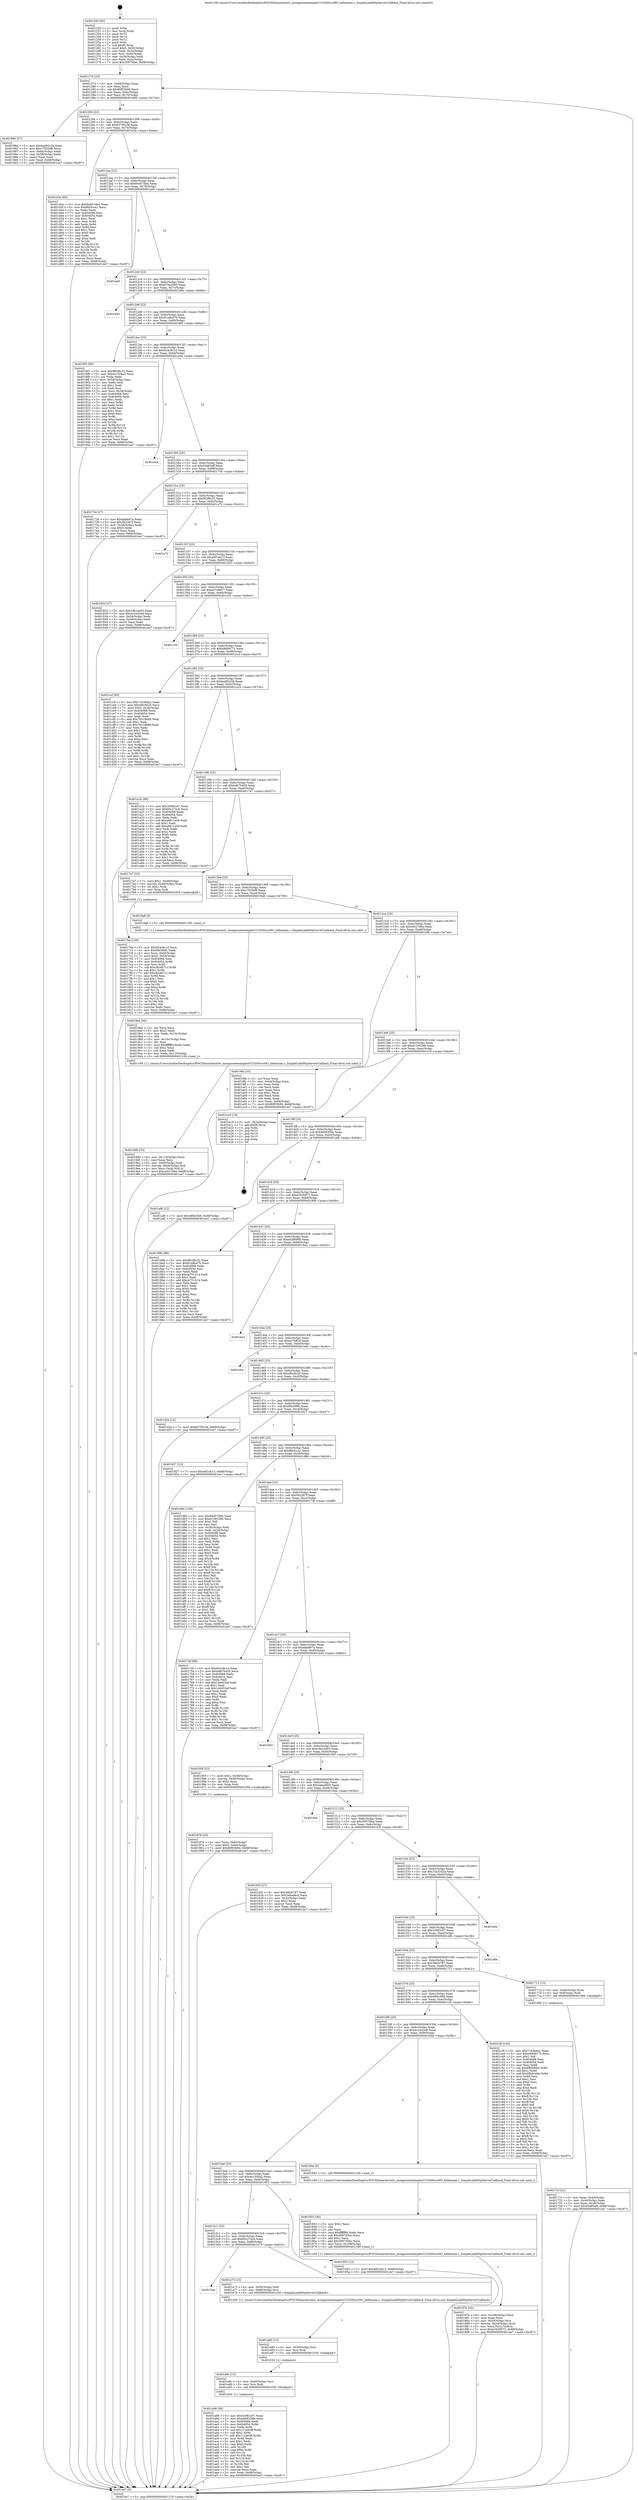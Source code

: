 digraph "0x401250" {
  label = "0x401250 (/mnt/c/Users/mathe/Desktop/tcc/POCII/binaries/extr_mongooseexamplesCC3200ccsMG_hellomain.c_SimpleLinkHttpServerCallback_Final-ollvm.out::main(0))"
  labelloc = "t"
  node[shape=record]

  Entry [label="",width=0.3,height=0.3,shape=circle,fillcolor=black,style=filled]
  "0x40127d" [label="{
     0x40127d [23]\l
     | [instrs]\l
     &nbsp;&nbsp;0x40127d \<+3\>: mov -0x68(%rbp),%eax\l
     &nbsp;&nbsp;0x401280 \<+2\>: mov %eax,%ecx\l
     &nbsp;&nbsp;0x401282 \<+6\>: sub $0x80f03b94,%ecx\l
     &nbsp;&nbsp;0x401288 \<+3\>: mov %eax,-0x6c(%rbp)\l
     &nbsp;&nbsp;0x40128b \<+3\>: mov %ecx,-0x70(%rbp)\l
     &nbsp;&nbsp;0x40128e \<+6\>: je 000000000040198d \<main+0x73d\>\l
  }"]
  "0x40198d" [label="{
     0x40198d [27]\l
     | [instrs]\l
     &nbsp;&nbsp;0x40198d \<+5\>: mov $0xbad92c2b,%eax\l
     &nbsp;&nbsp;0x401992 \<+5\>: mov $0xc7f25bf8,%ecx\l
     &nbsp;&nbsp;0x401997 \<+3\>: mov -0x64(%rbp),%edx\l
     &nbsp;&nbsp;0x40199a \<+3\>: cmp -0x58(%rbp),%edx\l
     &nbsp;&nbsp;0x40199d \<+3\>: cmovl %ecx,%eax\l
     &nbsp;&nbsp;0x4019a0 \<+3\>: mov %eax,-0x68(%rbp)\l
     &nbsp;&nbsp;0x4019a3 \<+5\>: jmp 0000000000401ee7 \<main+0xc97\>\l
  }"]
  "0x401294" [label="{
     0x401294 [22]\l
     | [instrs]\l
     &nbsp;&nbsp;0x401294 \<+5\>: jmp 0000000000401299 \<main+0x49\>\l
     &nbsp;&nbsp;0x401299 \<+3\>: mov -0x6c(%rbp),%eax\l
     &nbsp;&nbsp;0x40129c \<+5\>: sub $0x837951fd,%eax\l
     &nbsp;&nbsp;0x4012a1 \<+3\>: mov %eax,-0x74(%rbp)\l
     &nbsp;&nbsp;0x4012a4 \<+6\>: je 0000000000401d3a \<main+0xaea\>\l
  }"]
  Exit [label="",width=0.3,height=0.3,shape=circle,fillcolor=black,style=filled,peripheries=2]
  "0x401d3a" [label="{
     0x401d3a [83]\l
     | [instrs]\l
     &nbsp;&nbsp;0x401d3a \<+5\>: mov $0x84d57dbd,%eax\l
     &nbsp;&nbsp;0x401d3f \<+5\>: mov $0xf663cca1,%ecx\l
     &nbsp;&nbsp;0x401d44 \<+2\>: xor %edx,%edx\l
     &nbsp;&nbsp;0x401d46 \<+7\>: mov 0x404068,%esi\l
     &nbsp;&nbsp;0x401d4d \<+7\>: mov 0x404054,%edi\l
     &nbsp;&nbsp;0x401d54 \<+3\>: sub $0x1,%edx\l
     &nbsp;&nbsp;0x401d57 \<+3\>: mov %esi,%r8d\l
     &nbsp;&nbsp;0x401d5a \<+3\>: add %edx,%r8d\l
     &nbsp;&nbsp;0x401d5d \<+4\>: imul %r8d,%esi\l
     &nbsp;&nbsp;0x401d61 \<+3\>: and $0x1,%esi\l
     &nbsp;&nbsp;0x401d64 \<+3\>: cmp $0x0,%esi\l
     &nbsp;&nbsp;0x401d67 \<+4\>: sete %r9b\l
     &nbsp;&nbsp;0x401d6b \<+3\>: cmp $0xa,%edi\l
     &nbsp;&nbsp;0x401d6e \<+4\>: setl %r10b\l
     &nbsp;&nbsp;0x401d72 \<+3\>: mov %r9b,%r11b\l
     &nbsp;&nbsp;0x401d75 \<+3\>: and %r10b,%r11b\l
     &nbsp;&nbsp;0x401d78 \<+3\>: xor %r10b,%r9b\l
     &nbsp;&nbsp;0x401d7b \<+3\>: or %r9b,%r11b\l
     &nbsp;&nbsp;0x401d7e \<+4\>: test $0x1,%r11b\l
     &nbsp;&nbsp;0x401d82 \<+3\>: cmovne %ecx,%eax\l
     &nbsp;&nbsp;0x401d85 \<+3\>: mov %eax,-0x68(%rbp)\l
     &nbsp;&nbsp;0x401d88 \<+5\>: jmp 0000000000401ee7 \<main+0xc97\>\l
  }"]
  "0x4012aa" [label="{
     0x4012aa [22]\l
     | [instrs]\l
     &nbsp;&nbsp;0x4012aa \<+5\>: jmp 00000000004012af \<main+0x5f\>\l
     &nbsp;&nbsp;0x4012af \<+3\>: mov -0x6c(%rbp),%eax\l
     &nbsp;&nbsp;0x4012b2 \<+5\>: sub $0x84d57dbd,%eax\l
     &nbsp;&nbsp;0x4012b7 \<+3\>: mov %eax,-0x78(%rbp)\l
     &nbsp;&nbsp;0x4012ba \<+6\>: je 0000000000401ee0 \<main+0xc90\>\l
  }"]
  "0x401a98" [label="{
     0x401a98 [94]\l
     | [instrs]\l
     &nbsp;&nbsp;0x401a98 \<+5\>: mov $0x3c082c07,%eax\l
     &nbsp;&nbsp;0x401a9d \<+5\>: mov $0xdd06358e,%ecx\l
     &nbsp;&nbsp;0x401aa2 \<+7\>: mov 0x404068,%edx\l
     &nbsp;&nbsp;0x401aa9 \<+8\>: mov 0x404054,%r8d\l
     &nbsp;&nbsp;0x401ab1 \<+3\>: mov %edx,%r9d\l
     &nbsp;&nbsp;0x401ab4 \<+7\>: sub $0x112a63ff,%r9d\l
     &nbsp;&nbsp;0x401abb \<+4\>: sub $0x1,%r9d\l
     &nbsp;&nbsp;0x401abf \<+7\>: add $0x112a63ff,%r9d\l
     &nbsp;&nbsp;0x401ac6 \<+4\>: imul %r9d,%edx\l
     &nbsp;&nbsp;0x401aca \<+3\>: and $0x1,%edx\l
     &nbsp;&nbsp;0x401acd \<+3\>: cmp $0x0,%edx\l
     &nbsp;&nbsp;0x401ad0 \<+4\>: sete %r10b\l
     &nbsp;&nbsp;0x401ad4 \<+4\>: cmp $0xa,%r8d\l
     &nbsp;&nbsp;0x401ad8 \<+4\>: setl %r11b\l
     &nbsp;&nbsp;0x401adc \<+3\>: mov %r10b,%bl\l
     &nbsp;&nbsp;0x401adf \<+3\>: and %r11b,%bl\l
     &nbsp;&nbsp;0x401ae2 \<+3\>: xor %r11b,%r10b\l
     &nbsp;&nbsp;0x401ae5 \<+3\>: or %r10b,%bl\l
     &nbsp;&nbsp;0x401ae8 \<+3\>: test $0x1,%bl\l
     &nbsp;&nbsp;0x401aeb \<+3\>: cmovne %ecx,%eax\l
     &nbsp;&nbsp;0x401aee \<+3\>: mov %eax,-0x68(%rbp)\l
     &nbsp;&nbsp;0x401af1 \<+5\>: jmp 0000000000401ee7 \<main+0xc97\>\l
  }"]
  "0x401ee0" [label="{
     0x401ee0\l
  }", style=dashed]
  "0x4012c0" [label="{
     0x4012c0 [22]\l
     | [instrs]\l
     &nbsp;&nbsp;0x4012c0 \<+5\>: jmp 00000000004012c5 \<main+0x75\>\l
     &nbsp;&nbsp;0x4012c5 \<+3\>: mov -0x6c(%rbp),%eax\l
     &nbsp;&nbsp;0x4012c8 \<+5\>: sub $0x870e2583,%eax\l
     &nbsp;&nbsp;0x4012cd \<+3\>: mov %eax,-0x7c(%rbp)\l
     &nbsp;&nbsp;0x4012d0 \<+6\>: je 0000000000401b9e \<main+0x94e\>\l
  }"]
  "0x401a8c" [label="{
     0x401a8c [12]\l
     | [instrs]\l
     &nbsp;&nbsp;0x401a8c \<+4\>: mov -0x60(%rbp),%rsi\l
     &nbsp;&nbsp;0x401a90 \<+3\>: mov %rsi,%rdi\l
     &nbsp;&nbsp;0x401a93 \<+5\>: call 0000000000401030 \<free@plt\>\l
     | [calls]\l
     &nbsp;&nbsp;0x401030 \{1\} (unknown)\l
  }"]
  "0x401b9e" [label="{
     0x401b9e\l
  }", style=dashed]
  "0x4012d6" [label="{
     0x4012d6 [22]\l
     | [instrs]\l
     &nbsp;&nbsp;0x4012d6 \<+5\>: jmp 00000000004012db \<main+0x8b\>\l
     &nbsp;&nbsp;0x4012db \<+3\>: mov -0x6c(%rbp),%eax\l
     &nbsp;&nbsp;0x4012de \<+5\>: sub $0x91a9b47b,%eax\l
     &nbsp;&nbsp;0x4012e3 \<+3\>: mov %eax,-0x80(%rbp)\l
     &nbsp;&nbsp;0x4012e6 \<+6\>: je 00000000004018f3 \<main+0x6a3\>\l
  }"]
  "0x401a80" [label="{
     0x401a80 [12]\l
     | [instrs]\l
     &nbsp;&nbsp;0x401a80 \<+4\>: mov -0x50(%rbp),%rsi\l
     &nbsp;&nbsp;0x401a84 \<+3\>: mov %rsi,%rdi\l
     &nbsp;&nbsp;0x401a87 \<+5\>: call 0000000000401030 \<free@plt\>\l
     | [calls]\l
     &nbsp;&nbsp;0x401030 \{1\} (unknown)\l
  }"]
  "0x4018f3" [label="{
     0x4018f3 [96]\l
     | [instrs]\l
     &nbsp;&nbsp;0x4018f3 \<+5\>: mov $0x962f8c32,%eax\l
     &nbsp;&nbsp;0x4018f8 \<+5\>: mov $0x4e150ba2,%ecx\l
     &nbsp;&nbsp;0x4018fd \<+2\>: xor %edx,%edx\l
     &nbsp;&nbsp;0x4018ff \<+3\>: mov -0x54(%rbp),%esi\l
     &nbsp;&nbsp;0x401902 \<+2\>: mov %edx,%edi\l
     &nbsp;&nbsp;0x401904 \<+3\>: sub $0x1,%edi\l
     &nbsp;&nbsp;0x401907 \<+2\>: sub %edi,%esi\l
     &nbsp;&nbsp;0x401909 \<+3\>: mov %esi,-0x54(%rbp)\l
     &nbsp;&nbsp;0x40190c \<+7\>: mov 0x404068,%esi\l
     &nbsp;&nbsp;0x401913 \<+7\>: mov 0x404054,%edi\l
     &nbsp;&nbsp;0x40191a \<+3\>: sub $0x1,%edx\l
     &nbsp;&nbsp;0x40191d \<+3\>: mov %esi,%r8d\l
     &nbsp;&nbsp;0x401920 \<+3\>: add %edx,%r8d\l
     &nbsp;&nbsp;0x401923 \<+4\>: imul %r8d,%esi\l
     &nbsp;&nbsp;0x401927 \<+3\>: and $0x1,%esi\l
     &nbsp;&nbsp;0x40192a \<+3\>: cmp $0x0,%esi\l
     &nbsp;&nbsp;0x40192d \<+4\>: sete %r9b\l
     &nbsp;&nbsp;0x401931 \<+3\>: cmp $0xa,%edi\l
     &nbsp;&nbsp;0x401934 \<+4\>: setl %r10b\l
     &nbsp;&nbsp;0x401938 \<+3\>: mov %r9b,%r11b\l
     &nbsp;&nbsp;0x40193b \<+3\>: and %r10b,%r11b\l
     &nbsp;&nbsp;0x40193e \<+3\>: xor %r10b,%r9b\l
     &nbsp;&nbsp;0x401941 \<+3\>: or %r9b,%r11b\l
     &nbsp;&nbsp;0x401944 \<+4\>: test $0x1,%r11b\l
     &nbsp;&nbsp;0x401948 \<+3\>: cmovne %ecx,%eax\l
     &nbsp;&nbsp;0x40194b \<+3\>: mov %eax,-0x68(%rbp)\l
     &nbsp;&nbsp;0x40194e \<+5\>: jmp 0000000000401ee7 \<main+0xc97\>\l
  }"]
  "0x4012ec" [label="{
     0x4012ec [25]\l
     | [instrs]\l
     &nbsp;&nbsp;0x4012ec \<+5\>: jmp 00000000004012f1 \<main+0xa1\>\l
     &nbsp;&nbsp;0x4012f1 \<+3\>: mov -0x6c(%rbp),%eax\l
     &nbsp;&nbsp;0x4012f4 \<+5\>: sub $0x924c8c1d,%eax\l
     &nbsp;&nbsp;0x4012f9 \<+6\>: mov %eax,-0x84(%rbp)\l
     &nbsp;&nbsp;0x4012ff \<+6\>: je 0000000000401e44 \<main+0xbf4\>\l
  }"]
  "0x4015da" [label="{
     0x4015da\l
  }", style=dashed]
  "0x401e44" [label="{
     0x401e44\l
  }", style=dashed]
  "0x401305" [label="{
     0x401305 [25]\l
     | [instrs]\l
     &nbsp;&nbsp;0x401305 \<+5\>: jmp 000000000040130a \<main+0xba\>\l
     &nbsp;&nbsp;0x40130a \<+3\>: mov -0x6c(%rbp),%eax\l
     &nbsp;&nbsp;0x40130d \<+5\>: sub $0x93d83aff,%eax\l
     &nbsp;&nbsp;0x401312 \<+6\>: mov %eax,-0x88(%rbp)\l
     &nbsp;&nbsp;0x401318 \<+6\>: je 0000000000401734 \<main+0x4e4\>\l
  }"]
  "0x401a73" [label="{
     0x401a73 [13]\l
     | [instrs]\l
     &nbsp;&nbsp;0x401a73 \<+4\>: mov -0x50(%rbp),%rdi\l
     &nbsp;&nbsp;0x401a77 \<+4\>: mov -0x60(%rbp),%rsi\l
     &nbsp;&nbsp;0x401a7b \<+5\>: call 0000000000401240 \<SimpleLinkHttpServerCallback\>\l
     | [calls]\l
     &nbsp;&nbsp;0x401240 \{1\} (/mnt/c/Users/mathe/Desktop/tcc/POCII/binaries/extr_mongooseexamplesCC3200ccsMG_hellomain.c_SimpleLinkHttpServerCallback_Final-ollvm.out::SimpleLinkHttpServerCallback)\l
  }"]
  "0x401734" [label="{
     0x401734 [27]\l
     | [instrs]\l
     &nbsp;&nbsp;0x401734 \<+5\>: mov $0xdab687a,%eax\l
     &nbsp;&nbsp;0x401739 \<+5\>: mov $0x5b2267f,%ecx\l
     &nbsp;&nbsp;0x40173e \<+3\>: mov -0x28(%rbp),%edx\l
     &nbsp;&nbsp;0x401741 \<+3\>: cmp $0x0,%edx\l
     &nbsp;&nbsp;0x401744 \<+3\>: cmove %ecx,%eax\l
     &nbsp;&nbsp;0x401747 \<+3\>: mov %eax,-0x68(%rbp)\l
     &nbsp;&nbsp;0x40174a \<+5\>: jmp 0000000000401ee7 \<main+0xc97\>\l
  }"]
  "0x40131e" [label="{
     0x40131e [25]\l
     | [instrs]\l
     &nbsp;&nbsp;0x40131e \<+5\>: jmp 0000000000401323 \<main+0xd3\>\l
     &nbsp;&nbsp;0x401323 \<+3\>: mov -0x6c(%rbp),%eax\l
     &nbsp;&nbsp;0x401326 \<+5\>: sub $0x962f8c32,%eax\l
     &nbsp;&nbsp;0x40132b \<+6\>: mov %eax,-0x8c(%rbp)\l
     &nbsp;&nbsp;0x401331 \<+6\>: je 0000000000401e72 \<main+0xc22\>\l
  }"]
  "0x4019d9" [label="{
     0x4019d9 [33]\l
     | [instrs]\l
     &nbsp;&nbsp;0x4019d9 \<+6\>: mov -0x110(%rbp),%ecx\l
     &nbsp;&nbsp;0x4019df \<+3\>: imul %eax,%ecx\l
     &nbsp;&nbsp;0x4019e2 \<+4\>: mov -0x60(%rbp),%rdi\l
     &nbsp;&nbsp;0x4019e6 \<+4\>: movslq -0x64(%rbp),%r8\l
     &nbsp;&nbsp;0x4019ea \<+4\>: mov %ecx,(%rdi,%r8,4)\l
     &nbsp;&nbsp;0x4019ee \<+7\>: movl $0xce027b8a,-0x68(%rbp)\l
     &nbsp;&nbsp;0x4019f5 \<+5\>: jmp 0000000000401ee7 \<main+0xc97\>\l
  }"]
  "0x401e72" [label="{
     0x401e72\l
  }", style=dashed]
  "0x401337" [label="{
     0x401337 [25]\l
     | [instrs]\l
     &nbsp;&nbsp;0x401337 \<+5\>: jmp 000000000040133c \<main+0xec\>\l
     &nbsp;&nbsp;0x40133c \<+3\>: mov -0x6c(%rbp),%eax\l
     &nbsp;&nbsp;0x40133f \<+5\>: sub $0xa6f1eb13,%eax\l
     &nbsp;&nbsp;0x401344 \<+6\>: mov %eax,-0x90(%rbp)\l
     &nbsp;&nbsp;0x40134a \<+6\>: je 0000000000401833 \<main+0x5e3\>\l
  }"]
  "0x4019ad" [label="{
     0x4019ad [44]\l
     | [instrs]\l
     &nbsp;&nbsp;0x4019ad \<+2\>: xor %ecx,%ecx\l
     &nbsp;&nbsp;0x4019af \<+5\>: mov $0x2,%edx\l
     &nbsp;&nbsp;0x4019b4 \<+6\>: mov %edx,-0x10c(%rbp)\l
     &nbsp;&nbsp;0x4019ba \<+1\>: cltd\l
     &nbsp;&nbsp;0x4019bb \<+6\>: mov -0x10c(%rbp),%esi\l
     &nbsp;&nbsp;0x4019c1 \<+2\>: idiv %esi\l
     &nbsp;&nbsp;0x4019c3 \<+6\>: imul $0xfffffffe,%edx,%edx\l
     &nbsp;&nbsp;0x4019c9 \<+3\>: sub $0x1,%ecx\l
     &nbsp;&nbsp;0x4019cc \<+2\>: sub %ecx,%edx\l
     &nbsp;&nbsp;0x4019ce \<+6\>: mov %edx,-0x110(%rbp)\l
     &nbsp;&nbsp;0x4019d4 \<+5\>: call 0000000000401160 \<next_i\>\l
     | [calls]\l
     &nbsp;&nbsp;0x401160 \{1\} (/mnt/c/Users/mathe/Desktop/tcc/POCII/binaries/extr_mongooseexamplesCC3200ccsMG_hellomain.c_SimpleLinkHttpServerCallback_Final-ollvm.out::next_i)\l
  }"]
  "0x401833" [label="{
     0x401833 [27]\l
     | [instrs]\l
     &nbsp;&nbsp;0x401833 \<+5\>: mov $0x18e1a403,%eax\l
     &nbsp;&nbsp;0x401838 \<+5\>: mov $0x4c2432e8,%ecx\l
     &nbsp;&nbsp;0x40183d \<+3\>: mov -0x54(%rbp),%edx\l
     &nbsp;&nbsp;0x401840 \<+3\>: cmp -0x48(%rbp),%edx\l
     &nbsp;&nbsp;0x401843 \<+3\>: cmovl %ecx,%eax\l
     &nbsp;&nbsp;0x401846 \<+3\>: mov %eax,-0x68(%rbp)\l
     &nbsp;&nbsp;0x401849 \<+5\>: jmp 0000000000401ee7 \<main+0xc97\>\l
  }"]
  "0x401350" [label="{
     0x401350 [25]\l
     | [instrs]\l
     &nbsp;&nbsp;0x401350 \<+5\>: jmp 0000000000401355 \<main+0x105\>\l
     &nbsp;&nbsp;0x401355 \<+3\>: mov -0x6c(%rbp),%eax\l
     &nbsp;&nbsp;0x401358 \<+5\>: sub $0xab7e8e27,%eax\l
     &nbsp;&nbsp;0x40135d \<+6\>: mov %eax,-0x94(%rbp)\l
     &nbsp;&nbsp;0x401363 \<+6\>: je 0000000000401c33 \<main+0x9e3\>\l
  }"]
  "0x401976" [label="{
     0x401976 [23]\l
     | [instrs]\l
     &nbsp;&nbsp;0x401976 \<+4\>: mov %rax,-0x60(%rbp)\l
     &nbsp;&nbsp;0x40197a \<+7\>: movl $0x0,-0x64(%rbp)\l
     &nbsp;&nbsp;0x401981 \<+7\>: movl $0x80f03b94,-0x68(%rbp)\l
     &nbsp;&nbsp;0x401988 \<+5\>: jmp 0000000000401ee7 \<main+0xc97\>\l
  }"]
  "0x401c33" [label="{
     0x401c33\l
  }", style=dashed]
  "0x401369" [label="{
     0x401369 [25]\l
     | [instrs]\l
     &nbsp;&nbsp;0x401369 \<+5\>: jmp 000000000040136e \<main+0x11e\>\l
     &nbsp;&nbsp;0x40136e \<+3\>: mov -0x6c(%rbp),%eax\l
     &nbsp;&nbsp;0x401371 \<+5\>: sub $0xb9d09173,%eax\l
     &nbsp;&nbsp;0x401376 \<+6\>: mov %eax,-0x98(%rbp)\l
     &nbsp;&nbsp;0x40137c \<+6\>: je 0000000000401ccf \<main+0xa7f\>\l
  }"]
  "0x4015c1" [label="{
     0x4015c1 [25]\l
     | [instrs]\l
     &nbsp;&nbsp;0x4015c1 \<+5\>: jmp 00000000004015c6 \<main+0x376\>\l
     &nbsp;&nbsp;0x4015c6 \<+3\>: mov -0x6c(%rbp),%eax\l
     &nbsp;&nbsp;0x4015c9 \<+5\>: sub $0x65c27ecb,%eax\l
     &nbsp;&nbsp;0x4015ce \<+6\>: mov %eax,-0xf8(%rbp)\l
     &nbsp;&nbsp;0x4015d4 \<+6\>: je 0000000000401a73 \<main+0x823\>\l
  }"]
  "0x401ccf" [label="{
     0x401ccf [95]\l
     | [instrs]\l
     &nbsp;&nbsp;0x401ccf \<+5\>: mov $0x7163bda2,%eax\l
     &nbsp;&nbsp;0x401cd4 \<+5\>: mov $0xef0c6b20,%ecx\l
     &nbsp;&nbsp;0x401cd9 \<+7\>: movl $0x0,-0x30(%rbp)\l
     &nbsp;&nbsp;0x401ce0 \<+7\>: mov 0x404068,%edx\l
     &nbsp;&nbsp;0x401ce7 \<+7\>: mov 0x404054,%esi\l
     &nbsp;&nbsp;0x401cee \<+2\>: mov %edx,%edi\l
     &nbsp;&nbsp;0x401cf0 \<+6\>: add $0x76319b88,%edi\l
     &nbsp;&nbsp;0x401cf6 \<+3\>: sub $0x1,%edi\l
     &nbsp;&nbsp;0x401cf9 \<+6\>: sub $0x76319b88,%edi\l
     &nbsp;&nbsp;0x401cff \<+3\>: imul %edi,%edx\l
     &nbsp;&nbsp;0x401d02 \<+3\>: and $0x1,%edx\l
     &nbsp;&nbsp;0x401d05 \<+3\>: cmp $0x0,%edx\l
     &nbsp;&nbsp;0x401d08 \<+4\>: sete %r8b\l
     &nbsp;&nbsp;0x401d0c \<+3\>: cmp $0xa,%esi\l
     &nbsp;&nbsp;0x401d0f \<+4\>: setl %r9b\l
     &nbsp;&nbsp;0x401d13 \<+3\>: mov %r8b,%r10b\l
     &nbsp;&nbsp;0x401d16 \<+3\>: and %r9b,%r10b\l
     &nbsp;&nbsp;0x401d19 \<+3\>: xor %r9b,%r8b\l
     &nbsp;&nbsp;0x401d1c \<+3\>: or %r8b,%r10b\l
     &nbsp;&nbsp;0x401d1f \<+4\>: test $0x1,%r10b\l
     &nbsp;&nbsp;0x401d23 \<+3\>: cmovne %ecx,%eax\l
     &nbsp;&nbsp;0x401d26 \<+3\>: mov %eax,-0x68(%rbp)\l
     &nbsp;&nbsp;0x401d29 \<+5\>: jmp 0000000000401ee7 \<main+0xc97\>\l
  }"]
  "0x401382" [label="{
     0x401382 [25]\l
     | [instrs]\l
     &nbsp;&nbsp;0x401382 \<+5\>: jmp 0000000000401387 \<main+0x137\>\l
     &nbsp;&nbsp;0x401387 \<+3\>: mov -0x6c(%rbp),%eax\l
     &nbsp;&nbsp;0x40138a \<+5\>: sub $0xbad92c2b,%eax\l
     &nbsp;&nbsp;0x40138f \<+6\>: mov %eax,-0x9c(%rbp)\l
     &nbsp;&nbsp;0x401395 \<+6\>: je 0000000000401a1b \<main+0x7cb\>\l
  }"]
  "0x401953" [label="{
     0x401953 [12]\l
     | [instrs]\l
     &nbsp;&nbsp;0x401953 \<+7\>: movl $0xa6f1eb13,-0x68(%rbp)\l
     &nbsp;&nbsp;0x40195a \<+5\>: jmp 0000000000401ee7 \<main+0xc97\>\l
  }"]
  "0x401a1b" [label="{
     0x401a1b [88]\l
     | [instrs]\l
     &nbsp;&nbsp;0x401a1b \<+5\>: mov $0x3c082c07,%eax\l
     &nbsp;&nbsp;0x401a20 \<+5\>: mov $0x65c27ecb,%ecx\l
     &nbsp;&nbsp;0x401a25 \<+7\>: mov 0x404068,%edx\l
     &nbsp;&nbsp;0x401a2c \<+7\>: mov 0x404054,%esi\l
     &nbsp;&nbsp;0x401a33 \<+2\>: mov %edx,%edi\l
     &nbsp;&nbsp;0x401a35 \<+6\>: sub $0xa8811e59,%edi\l
     &nbsp;&nbsp;0x401a3b \<+3\>: sub $0x1,%edi\l
     &nbsp;&nbsp;0x401a3e \<+6\>: add $0xa8811e59,%edi\l
     &nbsp;&nbsp;0x401a44 \<+3\>: imul %edi,%edx\l
     &nbsp;&nbsp;0x401a47 \<+3\>: and $0x1,%edx\l
     &nbsp;&nbsp;0x401a4a \<+3\>: cmp $0x0,%edx\l
     &nbsp;&nbsp;0x401a4d \<+4\>: sete %r8b\l
     &nbsp;&nbsp;0x401a51 \<+3\>: cmp $0xa,%esi\l
     &nbsp;&nbsp;0x401a54 \<+4\>: setl %r9b\l
     &nbsp;&nbsp;0x401a58 \<+3\>: mov %r8b,%r10b\l
     &nbsp;&nbsp;0x401a5b \<+3\>: and %r9b,%r10b\l
     &nbsp;&nbsp;0x401a5e \<+3\>: xor %r9b,%r8b\l
     &nbsp;&nbsp;0x401a61 \<+3\>: or %r8b,%r10b\l
     &nbsp;&nbsp;0x401a64 \<+4\>: test $0x1,%r10b\l
     &nbsp;&nbsp;0x401a68 \<+3\>: cmovne %ecx,%eax\l
     &nbsp;&nbsp;0x401a6b \<+3\>: mov %eax,-0x68(%rbp)\l
     &nbsp;&nbsp;0x401a6e \<+5\>: jmp 0000000000401ee7 \<main+0xc97\>\l
  }"]
  "0x40139b" [label="{
     0x40139b [25]\l
     | [instrs]\l
     &nbsp;&nbsp;0x40139b \<+5\>: jmp 00000000004013a0 \<main+0x150\>\l
     &nbsp;&nbsp;0x4013a0 \<+3\>: mov -0x6c(%rbp),%eax\l
     &nbsp;&nbsp;0x4013a3 \<+5\>: sub $0xbdb7b420,%eax\l
     &nbsp;&nbsp;0x4013a8 \<+6\>: mov %eax,-0xa0(%rbp)\l
     &nbsp;&nbsp;0x4013ae \<+6\>: je 00000000004017a7 \<main+0x557\>\l
  }"]
  "0x40187b" [label="{
     0x40187b [32]\l
     | [instrs]\l
     &nbsp;&nbsp;0x40187b \<+6\>: mov -0x108(%rbp),%ecx\l
     &nbsp;&nbsp;0x401881 \<+3\>: imul %eax,%ecx\l
     &nbsp;&nbsp;0x401884 \<+4\>: mov -0x50(%rbp),%rsi\l
     &nbsp;&nbsp;0x401888 \<+4\>: movslq -0x54(%rbp),%rdi\l
     &nbsp;&nbsp;0x40188c \<+3\>: mov %ecx,(%rsi,%rdi,4)\l
     &nbsp;&nbsp;0x40188f \<+7\>: movl $0xe3430073,-0x68(%rbp)\l
     &nbsp;&nbsp;0x401896 \<+5\>: jmp 0000000000401ee7 \<main+0xc97\>\l
  }"]
  "0x4017a7" [label="{
     0x4017a7 [23]\l
     | [instrs]\l
     &nbsp;&nbsp;0x4017a7 \<+7\>: movl $0x1,-0x48(%rbp)\l
     &nbsp;&nbsp;0x4017ae \<+4\>: movslq -0x48(%rbp),%rax\l
     &nbsp;&nbsp;0x4017b2 \<+4\>: shl $0x2,%rax\l
     &nbsp;&nbsp;0x4017b6 \<+3\>: mov %rax,%rdi\l
     &nbsp;&nbsp;0x4017b9 \<+5\>: call 0000000000401050 \<malloc@plt\>\l
     | [calls]\l
     &nbsp;&nbsp;0x401050 \{1\} (unknown)\l
  }"]
  "0x4013b4" [label="{
     0x4013b4 [25]\l
     | [instrs]\l
     &nbsp;&nbsp;0x4013b4 \<+5\>: jmp 00000000004013b9 \<main+0x169\>\l
     &nbsp;&nbsp;0x4013b9 \<+3\>: mov -0x6c(%rbp),%eax\l
     &nbsp;&nbsp;0x4013bc \<+5\>: sub $0xc7f25bf8,%eax\l
     &nbsp;&nbsp;0x4013c1 \<+6\>: mov %eax,-0xa4(%rbp)\l
     &nbsp;&nbsp;0x4013c7 \<+6\>: je 00000000004019a8 \<main+0x758\>\l
  }"]
  "0x401853" [label="{
     0x401853 [40]\l
     | [instrs]\l
     &nbsp;&nbsp;0x401853 \<+5\>: mov $0x2,%ecx\l
     &nbsp;&nbsp;0x401858 \<+1\>: cltd\l
     &nbsp;&nbsp;0x401859 \<+2\>: idiv %ecx\l
     &nbsp;&nbsp;0x40185b \<+6\>: imul $0xfffffffe,%edx,%ecx\l
     &nbsp;&nbsp;0x401861 \<+6\>: sub $0x3697d5bc,%ecx\l
     &nbsp;&nbsp;0x401867 \<+3\>: add $0x1,%ecx\l
     &nbsp;&nbsp;0x40186a \<+6\>: add $0x3697d5bc,%ecx\l
     &nbsp;&nbsp;0x401870 \<+6\>: mov %ecx,-0x108(%rbp)\l
     &nbsp;&nbsp;0x401876 \<+5\>: call 0000000000401160 \<next_i\>\l
     | [calls]\l
     &nbsp;&nbsp;0x401160 \{1\} (/mnt/c/Users/mathe/Desktop/tcc/POCII/binaries/extr_mongooseexamplesCC3200ccsMG_hellomain.c_SimpleLinkHttpServerCallback_Final-ollvm.out::next_i)\l
  }"]
  "0x4019a8" [label="{
     0x4019a8 [5]\l
     | [instrs]\l
     &nbsp;&nbsp;0x4019a8 \<+5\>: call 0000000000401160 \<next_i\>\l
     | [calls]\l
     &nbsp;&nbsp;0x401160 \{1\} (/mnt/c/Users/mathe/Desktop/tcc/POCII/binaries/extr_mongooseexamplesCC3200ccsMG_hellomain.c_SimpleLinkHttpServerCallback_Final-ollvm.out::next_i)\l
  }"]
  "0x4013cd" [label="{
     0x4013cd [25]\l
     | [instrs]\l
     &nbsp;&nbsp;0x4013cd \<+5\>: jmp 00000000004013d2 \<main+0x182\>\l
     &nbsp;&nbsp;0x4013d2 \<+3\>: mov -0x6c(%rbp),%eax\l
     &nbsp;&nbsp;0x4013d5 \<+5\>: sub $0xce027b8a,%eax\l
     &nbsp;&nbsp;0x4013da \<+6\>: mov %eax,-0xa8(%rbp)\l
     &nbsp;&nbsp;0x4013e0 \<+6\>: je 00000000004019fa \<main+0x7aa\>\l
  }"]
  "0x4015a8" [label="{
     0x4015a8 [25]\l
     | [instrs]\l
     &nbsp;&nbsp;0x4015a8 \<+5\>: jmp 00000000004015ad \<main+0x35d\>\l
     &nbsp;&nbsp;0x4015ad \<+3\>: mov -0x6c(%rbp),%eax\l
     &nbsp;&nbsp;0x4015b0 \<+5\>: sub $0x4e150ba2,%eax\l
     &nbsp;&nbsp;0x4015b5 \<+6\>: mov %eax,-0xf4(%rbp)\l
     &nbsp;&nbsp;0x4015bb \<+6\>: je 0000000000401953 \<main+0x703\>\l
  }"]
  "0x4019fa" [label="{
     0x4019fa [33]\l
     | [instrs]\l
     &nbsp;&nbsp;0x4019fa \<+2\>: xor %eax,%eax\l
     &nbsp;&nbsp;0x4019fc \<+3\>: mov -0x64(%rbp),%ecx\l
     &nbsp;&nbsp;0x4019ff \<+2\>: mov %eax,%edx\l
     &nbsp;&nbsp;0x401a01 \<+2\>: sub %ecx,%edx\l
     &nbsp;&nbsp;0x401a03 \<+2\>: mov %eax,%ecx\l
     &nbsp;&nbsp;0x401a05 \<+3\>: sub $0x1,%ecx\l
     &nbsp;&nbsp;0x401a08 \<+2\>: add %ecx,%edx\l
     &nbsp;&nbsp;0x401a0a \<+2\>: sub %edx,%eax\l
     &nbsp;&nbsp;0x401a0c \<+3\>: mov %eax,-0x64(%rbp)\l
     &nbsp;&nbsp;0x401a0f \<+7\>: movl $0x80f03b94,-0x68(%rbp)\l
     &nbsp;&nbsp;0x401a16 \<+5\>: jmp 0000000000401ee7 \<main+0xc97\>\l
  }"]
  "0x4013e6" [label="{
     0x4013e6 [25]\l
     | [instrs]\l
     &nbsp;&nbsp;0x4013e6 \<+5\>: jmp 00000000004013eb \<main+0x19b\>\l
     &nbsp;&nbsp;0x4013eb \<+3\>: mov -0x6c(%rbp),%eax\l
     &nbsp;&nbsp;0x4013ee \<+5\>: sub $0xd129329b,%eax\l
     &nbsp;&nbsp;0x4013f3 \<+6\>: mov %eax,-0xac(%rbp)\l
     &nbsp;&nbsp;0x4013f9 \<+6\>: je 0000000000401e19 \<main+0xbc9\>\l
  }"]
  "0x40184e" [label="{
     0x40184e [5]\l
     | [instrs]\l
     &nbsp;&nbsp;0x40184e \<+5\>: call 0000000000401160 \<next_i\>\l
     | [calls]\l
     &nbsp;&nbsp;0x401160 \{1\} (/mnt/c/Users/mathe/Desktop/tcc/POCII/binaries/extr_mongooseexamplesCC3200ccsMG_hellomain.c_SimpleLinkHttpServerCallback_Final-ollvm.out::next_i)\l
  }"]
  "0x401e19" [label="{
     0x401e19 [19]\l
     | [instrs]\l
     &nbsp;&nbsp;0x401e19 \<+3\>: mov -0x24(%rbp),%eax\l
     &nbsp;&nbsp;0x401e1c \<+7\>: add $0xf0,%rsp\l
     &nbsp;&nbsp;0x401e23 \<+1\>: pop %rbx\l
     &nbsp;&nbsp;0x401e24 \<+2\>: pop %r12\l
     &nbsp;&nbsp;0x401e26 \<+2\>: pop %r14\l
     &nbsp;&nbsp;0x401e28 \<+2\>: pop %r15\l
     &nbsp;&nbsp;0x401e2a \<+1\>: pop %rbp\l
     &nbsp;&nbsp;0x401e2b \<+1\>: ret\l
  }"]
  "0x4013ff" [label="{
     0x4013ff [25]\l
     | [instrs]\l
     &nbsp;&nbsp;0x4013ff \<+5\>: jmp 0000000000401404 \<main+0x1b4\>\l
     &nbsp;&nbsp;0x401404 \<+3\>: mov -0x6c(%rbp),%eax\l
     &nbsp;&nbsp;0x401407 \<+5\>: sub $0xdd06358e,%eax\l
     &nbsp;&nbsp;0x40140c \<+6\>: mov %eax,-0xb0(%rbp)\l
     &nbsp;&nbsp;0x401412 \<+6\>: je 0000000000401af6 \<main+0x8a6\>\l
  }"]
  "0x40158f" [label="{
     0x40158f [25]\l
     | [instrs]\l
     &nbsp;&nbsp;0x40158f \<+5\>: jmp 0000000000401594 \<main+0x344\>\l
     &nbsp;&nbsp;0x401594 \<+3\>: mov -0x6c(%rbp),%eax\l
     &nbsp;&nbsp;0x401597 \<+5\>: sub $0x4c2432e8,%eax\l
     &nbsp;&nbsp;0x40159c \<+6\>: mov %eax,-0xf0(%rbp)\l
     &nbsp;&nbsp;0x4015a2 \<+6\>: je 000000000040184e \<main+0x5fe\>\l
  }"]
  "0x401af6" [label="{
     0x401af6 [12]\l
     | [instrs]\l
     &nbsp;&nbsp;0x401af6 \<+7\>: movl $0x48f4c5b6,-0x68(%rbp)\l
     &nbsp;&nbsp;0x401afd \<+5\>: jmp 0000000000401ee7 \<main+0xc97\>\l
  }"]
  "0x401418" [label="{
     0x401418 [25]\l
     | [instrs]\l
     &nbsp;&nbsp;0x401418 \<+5\>: jmp 000000000040141d \<main+0x1cd\>\l
     &nbsp;&nbsp;0x40141d \<+3\>: mov -0x6c(%rbp),%eax\l
     &nbsp;&nbsp;0x401420 \<+5\>: sub $0xe3430073,%eax\l
     &nbsp;&nbsp;0x401425 \<+6\>: mov %eax,-0xb4(%rbp)\l
     &nbsp;&nbsp;0x40142b \<+6\>: je 000000000040189b \<main+0x64b\>\l
  }"]
  "0x401c3f" [label="{
     0x401c3f [144]\l
     | [instrs]\l
     &nbsp;&nbsp;0x401c3f \<+5\>: mov $0x7163bda2,%eax\l
     &nbsp;&nbsp;0x401c44 \<+5\>: mov $0xb9d09173,%ecx\l
     &nbsp;&nbsp;0x401c49 \<+2\>: mov $0x1,%dl\l
     &nbsp;&nbsp;0x401c4b \<+7\>: mov 0x404068,%esi\l
     &nbsp;&nbsp;0x401c52 \<+7\>: mov 0x404054,%edi\l
     &nbsp;&nbsp;0x401c59 \<+3\>: mov %esi,%r8d\l
     &nbsp;&nbsp;0x401c5c \<+7\>: sub $0x6fb0cbbb,%r8d\l
     &nbsp;&nbsp;0x401c63 \<+4\>: sub $0x1,%r8d\l
     &nbsp;&nbsp;0x401c67 \<+7\>: add $0x6fb0cbbb,%r8d\l
     &nbsp;&nbsp;0x401c6e \<+4\>: imul %r8d,%esi\l
     &nbsp;&nbsp;0x401c72 \<+3\>: and $0x1,%esi\l
     &nbsp;&nbsp;0x401c75 \<+3\>: cmp $0x0,%esi\l
     &nbsp;&nbsp;0x401c78 \<+4\>: sete %r9b\l
     &nbsp;&nbsp;0x401c7c \<+3\>: cmp $0xa,%edi\l
     &nbsp;&nbsp;0x401c7f \<+4\>: setl %r10b\l
     &nbsp;&nbsp;0x401c83 \<+3\>: mov %r9b,%r11b\l
     &nbsp;&nbsp;0x401c86 \<+4\>: xor $0xff,%r11b\l
     &nbsp;&nbsp;0x401c8a \<+3\>: mov %r10b,%bl\l
     &nbsp;&nbsp;0x401c8d \<+3\>: xor $0xff,%bl\l
     &nbsp;&nbsp;0x401c90 \<+3\>: xor $0x0,%dl\l
     &nbsp;&nbsp;0x401c93 \<+3\>: mov %r11b,%r14b\l
     &nbsp;&nbsp;0x401c96 \<+4\>: and $0x0,%r14b\l
     &nbsp;&nbsp;0x401c9a \<+3\>: and %dl,%r9b\l
     &nbsp;&nbsp;0x401c9d \<+3\>: mov %bl,%r15b\l
     &nbsp;&nbsp;0x401ca0 \<+4\>: and $0x0,%r15b\l
     &nbsp;&nbsp;0x401ca4 \<+3\>: and %dl,%r10b\l
     &nbsp;&nbsp;0x401ca7 \<+3\>: or %r9b,%r14b\l
     &nbsp;&nbsp;0x401caa \<+3\>: or %r10b,%r15b\l
     &nbsp;&nbsp;0x401cad \<+3\>: xor %r15b,%r14b\l
     &nbsp;&nbsp;0x401cb0 \<+3\>: or %bl,%r11b\l
     &nbsp;&nbsp;0x401cb3 \<+4\>: xor $0xff,%r11b\l
     &nbsp;&nbsp;0x401cb7 \<+3\>: or $0x0,%dl\l
     &nbsp;&nbsp;0x401cba \<+3\>: and %dl,%r11b\l
     &nbsp;&nbsp;0x401cbd \<+3\>: or %r11b,%r14b\l
     &nbsp;&nbsp;0x401cc0 \<+4\>: test $0x1,%r14b\l
     &nbsp;&nbsp;0x401cc4 \<+3\>: cmovne %ecx,%eax\l
     &nbsp;&nbsp;0x401cc7 \<+3\>: mov %eax,-0x68(%rbp)\l
     &nbsp;&nbsp;0x401cca \<+5\>: jmp 0000000000401ee7 \<main+0xc97\>\l
  }"]
  "0x40189b" [label="{
     0x40189b [88]\l
     | [instrs]\l
     &nbsp;&nbsp;0x40189b \<+5\>: mov $0x962f8c32,%eax\l
     &nbsp;&nbsp;0x4018a0 \<+5\>: mov $0x91a9b47b,%ecx\l
     &nbsp;&nbsp;0x4018a5 \<+7\>: mov 0x404068,%edx\l
     &nbsp;&nbsp;0x4018ac \<+7\>: mov 0x404054,%esi\l
     &nbsp;&nbsp;0x4018b3 \<+2\>: mov %edx,%edi\l
     &nbsp;&nbsp;0x4018b5 \<+6\>: sub $0xce701414,%edi\l
     &nbsp;&nbsp;0x4018bb \<+3\>: sub $0x1,%edi\l
     &nbsp;&nbsp;0x4018be \<+6\>: add $0xce701414,%edi\l
     &nbsp;&nbsp;0x4018c4 \<+3\>: imul %edi,%edx\l
     &nbsp;&nbsp;0x4018c7 \<+3\>: and $0x1,%edx\l
     &nbsp;&nbsp;0x4018ca \<+3\>: cmp $0x0,%edx\l
     &nbsp;&nbsp;0x4018cd \<+4\>: sete %r8b\l
     &nbsp;&nbsp;0x4018d1 \<+3\>: cmp $0xa,%esi\l
     &nbsp;&nbsp;0x4018d4 \<+4\>: setl %r9b\l
     &nbsp;&nbsp;0x4018d8 \<+3\>: mov %r8b,%r10b\l
     &nbsp;&nbsp;0x4018db \<+3\>: and %r9b,%r10b\l
     &nbsp;&nbsp;0x4018de \<+3\>: xor %r9b,%r8b\l
     &nbsp;&nbsp;0x4018e1 \<+3\>: or %r8b,%r10b\l
     &nbsp;&nbsp;0x4018e4 \<+4\>: test $0x1,%r10b\l
     &nbsp;&nbsp;0x4018e8 \<+3\>: cmovne %ecx,%eax\l
     &nbsp;&nbsp;0x4018eb \<+3\>: mov %eax,-0x68(%rbp)\l
     &nbsp;&nbsp;0x4018ee \<+5\>: jmp 0000000000401ee7 \<main+0xc97\>\l
  }"]
  "0x401431" [label="{
     0x401431 [25]\l
     | [instrs]\l
     &nbsp;&nbsp;0x401431 \<+5\>: jmp 0000000000401436 \<main+0x1e6\>\l
     &nbsp;&nbsp;0x401436 \<+3\>: mov -0x6c(%rbp),%eax\l
     &nbsp;&nbsp;0x401439 \<+5\>: sub $0xeb3f6669,%eax\l
     &nbsp;&nbsp;0x40143e \<+6\>: mov %eax,-0xb8(%rbp)\l
     &nbsp;&nbsp;0x401444 \<+6\>: je 00000000004016a2 \<main+0x452\>\l
  }"]
  "0x4017be" [label="{
     0x4017be [105]\l
     | [instrs]\l
     &nbsp;&nbsp;0x4017be \<+5\>: mov $0x924c8c1d,%ecx\l
     &nbsp;&nbsp;0x4017c3 \<+5\>: mov $0xf0b399fc,%edx\l
     &nbsp;&nbsp;0x4017c8 \<+4\>: mov %rax,-0x50(%rbp)\l
     &nbsp;&nbsp;0x4017cc \<+7\>: movl $0x0,-0x54(%rbp)\l
     &nbsp;&nbsp;0x4017d3 \<+7\>: mov 0x404068,%esi\l
     &nbsp;&nbsp;0x4017da \<+8\>: mov 0x404054,%r8d\l
     &nbsp;&nbsp;0x4017e2 \<+3\>: mov %esi,%r9d\l
     &nbsp;&nbsp;0x4017e5 \<+7\>: sub $0xc82d671c,%r9d\l
     &nbsp;&nbsp;0x4017ec \<+4\>: sub $0x1,%r9d\l
     &nbsp;&nbsp;0x4017f0 \<+7\>: add $0xc82d671c,%r9d\l
     &nbsp;&nbsp;0x4017f7 \<+4\>: imul %r9d,%esi\l
     &nbsp;&nbsp;0x4017fb \<+3\>: and $0x1,%esi\l
     &nbsp;&nbsp;0x4017fe \<+3\>: cmp $0x0,%esi\l
     &nbsp;&nbsp;0x401801 \<+4\>: sete %r10b\l
     &nbsp;&nbsp;0x401805 \<+4\>: cmp $0xa,%r8d\l
     &nbsp;&nbsp;0x401809 \<+4\>: setl %r11b\l
     &nbsp;&nbsp;0x40180d \<+3\>: mov %r10b,%bl\l
     &nbsp;&nbsp;0x401810 \<+3\>: and %r11b,%bl\l
     &nbsp;&nbsp;0x401813 \<+3\>: xor %r11b,%r10b\l
     &nbsp;&nbsp;0x401816 \<+3\>: or %r10b,%bl\l
     &nbsp;&nbsp;0x401819 \<+3\>: test $0x1,%bl\l
     &nbsp;&nbsp;0x40181c \<+3\>: cmovne %edx,%ecx\l
     &nbsp;&nbsp;0x40181f \<+3\>: mov %ecx,-0x68(%rbp)\l
     &nbsp;&nbsp;0x401822 \<+5\>: jmp 0000000000401ee7 \<main+0xc97\>\l
  }"]
  "0x4016a2" [label="{
     0x4016a2\l
  }", style=dashed]
  "0x40144a" [label="{
     0x40144a [25]\l
     | [instrs]\l
     &nbsp;&nbsp;0x40144a \<+5\>: jmp 000000000040144f \<main+0x1ff\>\l
     &nbsp;&nbsp;0x40144f \<+3\>: mov -0x6c(%rbp),%eax\l
     &nbsp;&nbsp;0x401452 \<+5\>: sub $0xec7bff18,%eax\l
     &nbsp;&nbsp;0x401457 \<+6\>: mov %eax,-0xbc(%rbp)\l
     &nbsp;&nbsp;0x40145d \<+6\>: je 0000000000401ebc \<main+0xc6c\>\l
  }"]
  "0x40171f" [label="{
     0x40171f [21]\l
     | [instrs]\l
     &nbsp;&nbsp;0x40171f \<+3\>: mov %eax,-0x44(%rbp)\l
     &nbsp;&nbsp;0x401722 \<+3\>: mov -0x44(%rbp),%eax\l
     &nbsp;&nbsp;0x401725 \<+3\>: mov %eax,-0x28(%rbp)\l
     &nbsp;&nbsp;0x401728 \<+7\>: movl $0x93d83aff,-0x68(%rbp)\l
     &nbsp;&nbsp;0x40172f \<+5\>: jmp 0000000000401ee7 \<main+0xc97\>\l
  }"]
  "0x401ebc" [label="{
     0x401ebc\l
  }", style=dashed]
  "0x401463" [label="{
     0x401463 [25]\l
     | [instrs]\l
     &nbsp;&nbsp;0x401463 \<+5\>: jmp 0000000000401468 \<main+0x218\>\l
     &nbsp;&nbsp;0x401468 \<+3\>: mov -0x6c(%rbp),%eax\l
     &nbsp;&nbsp;0x40146b \<+5\>: sub $0xef0c6b20,%eax\l
     &nbsp;&nbsp;0x401470 \<+6\>: mov %eax,-0xc0(%rbp)\l
     &nbsp;&nbsp;0x401476 \<+6\>: je 0000000000401d2e \<main+0xade\>\l
  }"]
  "0x401576" [label="{
     0x401576 [25]\l
     | [instrs]\l
     &nbsp;&nbsp;0x401576 \<+5\>: jmp 000000000040157b \<main+0x32b\>\l
     &nbsp;&nbsp;0x40157b \<+3\>: mov -0x6c(%rbp),%eax\l
     &nbsp;&nbsp;0x40157e \<+5\>: sub $0x48f4c5b6,%eax\l
     &nbsp;&nbsp;0x401583 \<+6\>: mov %eax,-0xec(%rbp)\l
     &nbsp;&nbsp;0x401589 \<+6\>: je 0000000000401c3f \<main+0x9ef\>\l
  }"]
  "0x401d2e" [label="{
     0x401d2e [12]\l
     | [instrs]\l
     &nbsp;&nbsp;0x401d2e \<+7\>: movl $0x837951fd,-0x68(%rbp)\l
     &nbsp;&nbsp;0x401d35 \<+5\>: jmp 0000000000401ee7 \<main+0xc97\>\l
  }"]
  "0x40147c" [label="{
     0x40147c [25]\l
     | [instrs]\l
     &nbsp;&nbsp;0x40147c \<+5\>: jmp 0000000000401481 \<main+0x231\>\l
     &nbsp;&nbsp;0x401481 \<+3\>: mov -0x6c(%rbp),%eax\l
     &nbsp;&nbsp;0x401484 \<+5\>: sub $0xf0b399fc,%eax\l
     &nbsp;&nbsp;0x401489 \<+6\>: mov %eax,-0xc4(%rbp)\l
     &nbsp;&nbsp;0x40148f \<+6\>: je 0000000000401827 \<main+0x5d7\>\l
  }"]
  "0x401712" [label="{
     0x401712 [13]\l
     | [instrs]\l
     &nbsp;&nbsp;0x401712 \<+4\>: mov -0x40(%rbp),%rax\l
     &nbsp;&nbsp;0x401716 \<+4\>: mov 0x8(%rax),%rdi\l
     &nbsp;&nbsp;0x40171a \<+5\>: call 0000000000401060 \<atoi@plt\>\l
     | [calls]\l
     &nbsp;&nbsp;0x401060 \{1\} (unknown)\l
  }"]
  "0x401827" [label="{
     0x401827 [12]\l
     | [instrs]\l
     &nbsp;&nbsp;0x401827 \<+7\>: movl $0xa6f1eb13,-0x68(%rbp)\l
     &nbsp;&nbsp;0x40182e \<+5\>: jmp 0000000000401ee7 \<main+0xc97\>\l
  }"]
  "0x401495" [label="{
     0x401495 [25]\l
     | [instrs]\l
     &nbsp;&nbsp;0x401495 \<+5\>: jmp 000000000040149a \<main+0x24a\>\l
     &nbsp;&nbsp;0x40149a \<+3\>: mov -0x6c(%rbp),%eax\l
     &nbsp;&nbsp;0x40149d \<+5\>: sub $0xf663cca1,%eax\l
     &nbsp;&nbsp;0x4014a2 \<+6\>: mov %eax,-0xc8(%rbp)\l
     &nbsp;&nbsp;0x4014a8 \<+6\>: je 0000000000401d8d \<main+0xb3d\>\l
  }"]
  "0x40155d" [label="{
     0x40155d [25]\l
     | [instrs]\l
     &nbsp;&nbsp;0x40155d \<+5\>: jmp 0000000000401562 \<main+0x312\>\l
     &nbsp;&nbsp;0x401562 \<+3\>: mov -0x6c(%rbp),%eax\l
     &nbsp;&nbsp;0x401565 \<+5\>: sub $0x3fdcb787,%eax\l
     &nbsp;&nbsp;0x40156a \<+6\>: mov %eax,-0xe8(%rbp)\l
     &nbsp;&nbsp;0x401570 \<+6\>: je 0000000000401712 \<main+0x4c2\>\l
  }"]
  "0x401d8d" [label="{
     0x401d8d [140]\l
     | [instrs]\l
     &nbsp;&nbsp;0x401d8d \<+5\>: mov $0x84d57dbd,%eax\l
     &nbsp;&nbsp;0x401d92 \<+5\>: mov $0xd129329b,%ecx\l
     &nbsp;&nbsp;0x401d97 \<+2\>: mov $0x1,%dl\l
     &nbsp;&nbsp;0x401d99 \<+2\>: xor %esi,%esi\l
     &nbsp;&nbsp;0x401d9b \<+3\>: mov -0x30(%rbp),%edi\l
     &nbsp;&nbsp;0x401d9e \<+3\>: mov %edi,-0x24(%rbp)\l
     &nbsp;&nbsp;0x401da1 \<+7\>: mov 0x404068,%edi\l
     &nbsp;&nbsp;0x401da8 \<+8\>: mov 0x404054,%r8d\l
     &nbsp;&nbsp;0x401db0 \<+3\>: sub $0x1,%esi\l
     &nbsp;&nbsp;0x401db3 \<+3\>: mov %edi,%r9d\l
     &nbsp;&nbsp;0x401db6 \<+3\>: add %esi,%r9d\l
     &nbsp;&nbsp;0x401db9 \<+4\>: imul %r9d,%edi\l
     &nbsp;&nbsp;0x401dbd \<+3\>: and $0x1,%edi\l
     &nbsp;&nbsp;0x401dc0 \<+3\>: cmp $0x0,%edi\l
     &nbsp;&nbsp;0x401dc3 \<+4\>: sete %r10b\l
     &nbsp;&nbsp;0x401dc7 \<+4\>: cmp $0xa,%r8d\l
     &nbsp;&nbsp;0x401dcb \<+4\>: setl %r11b\l
     &nbsp;&nbsp;0x401dcf \<+3\>: mov %r10b,%bl\l
     &nbsp;&nbsp;0x401dd2 \<+3\>: xor $0xff,%bl\l
     &nbsp;&nbsp;0x401dd5 \<+3\>: mov %r11b,%r14b\l
     &nbsp;&nbsp;0x401dd8 \<+4\>: xor $0xff,%r14b\l
     &nbsp;&nbsp;0x401ddc \<+3\>: xor $0x1,%dl\l
     &nbsp;&nbsp;0x401ddf \<+3\>: mov %bl,%r15b\l
     &nbsp;&nbsp;0x401de2 \<+4\>: and $0xff,%r15b\l
     &nbsp;&nbsp;0x401de6 \<+3\>: and %dl,%r10b\l
     &nbsp;&nbsp;0x401de9 \<+3\>: mov %r14b,%r12b\l
     &nbsp;&nbsp;0x401dec \<+4\>: and $0xff,%r12b\l
     &nbsp;&nbsp;0x401df0 \<+3\>: and %dl,%r11b\l
     &nbsp;&nbsp;0x401df3 \<+3\>: or %r10b,%r15b\l
     &nbsp;&nbsp;0x401df6 \<+3\>: or %r11b,%r12b\l
     &nbsp;&nbsp;0x401df9 \<+3\>: xor %r12b,%r15b\l
     &nbsp;&nbsp;0x401dfc \<+3\>: or %r14b,%bl\l
     &nbsp;&nbsp;0x401dff \<+3\>: xor $0xff,%bl\l
     &nbsp;&nbsp;0x401e02 \<+3\>: or $0x1,%dl\l
     &nbsp;&nbsp;0x401e05 \<+2\>: and %dl,%bl\l
     &nbsp;&nbsp;0x401e07 \<+3\>: or %bl,%r15b\l
     &nbsp;&nbsp;0x401e0a \<+4\>: test $0x1,%r15b\l
     &nbsp;&nbsp;0x401e0e \<+3\>: cmovne %ecx,%eax\l
     &nbsp;&nbsp;0x401e11 \<+3\>: mov %eax,-0x68(%rbp)\l
     &nbsp;&nbsp;0x401e14 \<+5\>: jmp 0000000000401ee7 \<main+0xc97\>\l
  }"]
  "0x4014ae" [label="{
     0x4014ae [25]\l
     | [instrs]\l
     &nbsp;&nbsp;0x4014ae \<+5\>: jmp 00000000004014b3 \<main+0x263\>\l
     &nbsp;&nbsp;0x4014b3 \<+3\>: mov -0x6c(%rbp),%eax\l
     &nbsp;&nbsp;0x4014b6 \<+5\>: sub $0x5b2267f,%eax\l
     &nbsp;&nbsp;0x4014bb \<+6\>: mov %eax,-0xcc(%rbp)\l
     &nbsp;&nbsp;0x4014c1 \<+6\>: je 000000000040174f \<main+0x4ff\>\l
  }"]
  "0x401e8b" [label="{
     0x401e8b\l
  }", style=dashed]
  "0x40174f" [label="{
     0x40174f [88]\l
     | [instrs]\l
     &nbsp;&nbsp;0x40174f \<+5\>: mov $0x924c8c1d,%eax\l
     &nbsp;&nbsp;0x401754 \<+5\>: mov $0xbdb7b420,%ecx\l
     &nbsp;&nbsp;0x401759 \<+7\>: mov 0x404068,%edx\l
     &nbsp;&nbsp;0x401760 \<+7\>: mov 0x404054,%esi\l
     &nbsp;&nbsp;0x401767 \<+2\>: mov %edx,%edi\l
     &nbsp;&nbsp;0x401769 \<+6\>: add $0x14d453af,%edi\l
     &nbsp;&nbsp;0x40176f \<+3\>: sub $0x1,%edi\l
     &nbsp;&nbsp;0x401772 \<+6\>: sub $0x14d453af,%edi\l
     &nbsp;&nbsp;0x401778 \<+3\>: imul %edi,%edx\l
     &nbsp;&nbsp;0x40177b \<+3\>: and $0x1,%edx\l
     &nbsp;&nbsp;0x40177e \<+3\>: cmp $0x0,%edx\l
     &nbsp;&nbsp;0x401781 \<+4\>: sete %r8b\l
     &nbsp;&nbsp;0x401785 \<+3\>: cmp $0xa,%esi\l
     &nbsp;&nbsp;0x401788 \<+4\>: setl %r9b\l
     &nbsp;&nbsp;0x40178c \<+3\>: mov %r8b,%r10b\l
     &nbsp;&nbsp;0x40178f \<+3\>: and %r9b,%r10b\l
     &nbsp;&nbsp;0x401792 \<+3\>: xor %r9b,%r8b\l
     &nbsp;&nbsp;0x401795 \<+3\>: or %r8b,%r10b\l
     &nbsp;&nbsp;0x401798 \<+4\>: test $0x1,%r10b\l
     &nbsp;&nbsp;0x40179c \<+3\>: cmovne %ecx,%eax\l
     &nbsp;&nbsp;0x40179f \<+3\>: mov %eax,-0x68(%rbp)\l
     &nbsp;&nbsp;0x4017a2 \<+5\>: jmp 0000000000401ee7 \<main+0xc97\>\l
  }"]
  "0x4014c7" [label="{
     0x4014c7 [25]\l
     | [instrs]\l
     &nbsp;&nbsp;0x4014c7 \<+5\>: jmp 00000000004014cc \<main+0x27c\>\l
     &nbsp;&nbsp;0x4014cc \<+3\>: mov -0x6c(%rbp),%eax\l
     &nbsp;&nbsp;0x4014cf \<+5\>: sub $0xdab687a,%eax\l
     &nbsp;&nbsp;0x4014d4 \<+6\>: mov %eax,-0xd0(%rbp)\l
     &nbsp;&nbsp;0x4014da \<+6\>: je 0000000000401b02 \<main+0x8b2\>\l
  }"]
  "0x401544" [label="{
     0x401544 [25]\l
     | [instrs]\l
     &nbsp;&nbsp;0x401544 \<+5\>: jmp 0000000000401549 \<main+0x2f9\>\l
     &nbsp;&nbsp;0x401549 \<+3\>: mov -0x6c(%rbp),%eax\l
     &nbsp;&nbsp;0x40154c \<+5\>: sub $0x3c082c07,%eax\l
     &nbsp;&nbsp;0x401551 \<+6\>: mov %eax,-0xe4(%rbp)\l
     &nbsp;&nbsp;0x401557 \<+6\>: je 0000000000401e8b \<main+0xc3b\>\l
  }"]
  "0x401b02" [label="{
     0x401b02\l
  }", style=dashed]
  "0x4014e0" [label="{
     0x4014e0 [25]\l
     | [instrs]\l
     &nbsp;&nbsp;0x4014e0 \<+5\>: jmp 00000000004014e5 \<main+0x295\>\l
     &nbsp;&nbsp;0x4014e5 \<+3\>: mov -0x6c(%rbp),%eax\l
     &nbsp;&nbsp;0x4014e8 \<+5\>: sub $0x18e1a403,%eax\l
     &nbsp;&nbsp;0x4014ed \<+6\>: mov %eax,-0xd4(%rbp)\l
     &nbsp;&nbsp;0x4014f3 \<+6\>: je 000000000040195f \<main+0x70f\>\l
  }"]
  "0x401b0e" [label="{
     0x401b0e\l
  }", style=dashed]
  "0x40195f" [label="{
     0x40195f [23]\l
     | [instrs]\l
     &nbsp;&nbsp;0x40195f \<+7\>: movl $0x1,-0x58(%rbp)\l
     &nbsp;&nbsp;0x401966 \<+4\>: movslq -0x58(%rbp),%rax\l
     &nbsp;&nbsp;0x40196a \<+4\>: shl $0x2,%rax\l
     &nbsp;&nbsp;0x40196e \<+3\>: mov %rax,%rdi\l
     &nbsp;&nbsp;0x401971 \<+5\>: call 0000000000401050 \<malloc@plt\>\l
     | [calls]\l
     &nbsp;&nbsp;0x401050 \{1\} (unknown)\l
  }"]
  "0x4014f9" [label="{
     0x4014f9 [25]\l
     | [instrs]\l
     &nbsp;&nbsp;0x4014f9 \<+5\>: jmp 00000000004014fe \<main+0x2ae\>\l
     &nbsp;&nbsp;0x4014fe \<+3\>: mov -0x6c(%rbp),%eax\l
     &nbsp;&nbsp;0x401501 \<+5\>: sub $0x2ebad6c0,%eax\l
     &nbsp;&nbsp;0x401506 \<+6\>: mov %eax,-0xd8(%rbp)\l
     &nbsp;&nbsp;0x40150c \<+6\>: je 000000000040164a \<main+0x3fa\>\l
  }"]
  "0x401250" [label="{
     0x401250 [45]\l
     | [instrs]\l
     &nbsp;&nbsp;0x401250 \<+1\>: push %rbp\l
     &nbsp;&nbsp;0x401251 \<+3\>: mov %rsp,%rbp\l
     &nbsp;&nbsp;0x401254 \<+2\>: push %r15\l
     &nbsp;&nbsp;0x401256 \<+2\>: push %r14\l
     &nbsp;&nbsp;0x401258 \<+2\>: push %r12\l
     &nbsp;&nbsp;0x40125a \<+1\>: push %rbx\l
     &nbsp;&nbsp;0x40125b \<+7\>: sub $0xf0,%rsp\l
     &nbsp;&nbsp;0x401262 \<+7\>: movl $0x0,-0x30(%rbp)\l
     &nbsp;&nbsp;0x401269 \<+3\>: mov %edi,-0x34(%rbp)\l
     &nbsp;&nbsp;0x40126c \<+4\>: mov %rsi,-0x40(%rbp)\l
     &nbsp;&nbsp;0x401270 \<+3\>: mov -0x34(%rbp),%edi\l
     &nbsp;&nbsp;0x401273 \<+3\>: mov %edi,-0x2c(%rbp)\l
     &nbsp;&nbsp;0x401276 \<+7\>: movl $0x30975fae,-0x68(%rbp)\l
  }"]
  "0x40164a" [label="{
     0x40164a\l
  }", style=dashed]
  "0x401512" [label="{
     0x401512 [25]\l
     | [instrs]\l
     &nbsp;&nbsp;0x401512 \<+5\>: jmp 0000000000401517 \<main+0x2c7\>\l
     &nbsp;&nbsp;0x401517 \<+3\>: mov -0x6c(%rbp),%eax\l
     &nbsp;&nbsp;0x40151a \<+5\>: sub $0x30975fae,%eax\l
     &nbsp;&nbsp;0x40151f \<+6\>: mov %eax,-0xdc(%rbp)\l
     &nbsp;&nbsp;0x401525 \<+6\>: je 000000000040162f \<main+0x3df\>\l
  }"]
  "0x401ee7" [label="{
     0x401ee7 [5]\l
     | [instrs]\l
     &nbsp;&nbsp;0x401ee7 \<+5\>: jmp 000000000040127d \<main+0x2d\>\l
  }"]
  "0x40162f" [label="{
     0x40162f [27]\l
     | [instrs]\l
     &nbsp;&nbsp;0x40162f \<+5\>: mov $0x3fdcb787,%eax\l
     &nbsp;&nbsp;0x401634 \<+5\>: mov $0x2ebad6c0,%ecx\l
     &nbsp;&nbsp;0x401639 \<+3\>: mov -0x2c(%rbp),%edx\l
     &nbsp;&nbsp;0x40163c \<+3\>: cmp $0x2,%edx\l
     &nbsp;&nbsp;0x40163f \<+3\>: cmovne %ecx,%eax\l
     &nbsp;&nbsp;0x401642 \<+3\>: mov %eax,-0x68(%rbp)\l
     &nbsp;&nbsp;0x401645 \<+5\>: jmp 0000000000401ee7 \<main+0xc97\>\l
  }"]
  "0x40152b" [label="{
     0x40152b [25]\l
     | [instrs]\l
     &nbsp;&nbsp;0x40152b \<+5\>: jmp 0000000000401530 \<main+0x2e0\>\l
     &nbsp;&nbsp;0x401530 \<+3\>: mov -0x6c(%rbp),%eax\l
     &nbsp;&nbsp;0x401533 \<+5\>: sub $0x31b3242a,%eax\l
     &nbsp;&nbsp;0x401538 \<+6\>: mov %eax,-0xe0(%rbp)\l
     &nbsp;&nbsp;0x40153e \<+6\>: je 0000000000401b0e \<main+0x8be\>\l
  }"]
  Entry -> "0x401250" [label=" 1"]
  "0x40127d" -> "0x40198d" [label=" 2"]
  "0x40127d" -> "0x401294" [label=" 24"]
  "0x401e19" -> Exit [label=" 1"]
  "0x401294" -> "0x401d3a" [label=" 1"]
  "0x401294" -> "0x4012aa" [label=" 23"]
  "0x401d8d" -> "0x401ee7" [label=" 1"]
  "0x4012aa" -> "0x401ee0" [label=" 0"]
  "0x4012aa" -> "0x4012c0" [label=" 23"]
  "0x401d3a" -> "0x401ee7" [label=" 1"]
  "0x4012c0" -> "0x401b9e" [label=" 0"]
  "0x4012c0" -> "0x4012d6" [label=" 23"]
  "0x401d2e" -> "0x401ee7" [label=" 1"]
  "0x4012d6" -> "0x4018f3" [label=" 1"]
  "0x4012d6" -> "0x4012ec" [label=" 22"]
  "0x401ccf" -> "0x401ee7" [label=" 1"]
  "0x4012ec" -> "0x401e44" [label=" 0"]
  "0x4012ec" -> "0x401305" [label=" 22"]
  "0x401c3f" -> "0x401ee7" [label=" 1"]
  "0x401305" -> "0x401734" [label=" 1"]
  "0x401305" -> "0x40131e" [label=" 21"]
  "0x401af6" -> "0x401ee7" [label=" 1"]
  "0x40131e" -> "0x401e72" [label=" 0"]
  "0x40131e" -> "0x401337" [label=" 21"]
  "0x401a8c" -> "0x401a98" [label=" 1"]
  "0x401337" -> "0x401833" [label=" 2"]
  "0x401337" -> "0x401350" [label=" 19"]
  "0x401a80" -> "0x401a8c" [label=" 1"]
  "0x401350" -> "0x401c33" [label=" 0"]
  "0x401350" -> "0x401369" [label=" 19"]
  "0x401a73" -> "0x401a80" [label=" 1"]
  "0x401369" -> "0x401ccf" [label=" 1"]
  "0x401369" -> "0x401382" [label=" 18"]
  "0x4015c1" -> "0x4015da" [label=" 0"]
  "0x401382" -> "0x401a1b" [label=" 1"]
  "0x401382" -> "0x40139b" [label=" 17"]
  "0x4015c1" -> "0x401a73" [label=" 1"]
  "0x40139b" -> "0x4017a7" [label=" 1"]
  "0x40139b" -> "0x4013b4" [label=" 16"]
  "0x401a1b" -> "0x401ee7" [label=" 1"]
  "0x4013b4" -> "0x4019a8" [label=" 1"]
  "0x4013b4" -> "0x4013cd" [label=" 15"]
  "0x4019fa" -> "0x401ee7" [label=" 1"]
  "0x4013cd" -> "0x4019fa" [label=" 1"]
  "0x4013cd" -> "0x4013e6" [label=" 14"]
  "0x4019d9" -> "0x401ee7" [label=" 1"]
  "0x4013e6" -> "0x401e19" [label=" 1"]
  "0x4013e6" -> "0x4013ff" [label=" 13"]
  "0x4019ad" -> "0x4019d9" [label=" 1"]
  "0x4013ff" -> "0x401af6" [label=" 1"]
  "0x4013ff" -> "0x401418" [label=" 12"]
  "0x40198d" -> "0x401ee7" [label=" 2"]
  "0x401418" -> "0x40189b" [label=" 1"]
  "0x401418" -> "0x401431" [label=" 11"]
  "0x401976" -> "0x401ee7" [label=" 1"]
  "0x401431" -> "0x4016a2" [label=" 0"]
  "0x401431" -> "0x40144a" [label=" 11"]
  "0x401953" -> "0x401ee7" [label=" 1"]
  "0x40144a" -> "0x401ebc" [label=" 0"]
  "0x40144a" -> "0x401463" [label=" 11"]
  "0x4015a8" -> "0x4015c1" [label=" 1"]
  "0x401463" -> "0x401d2e" [label=" 1"]
  "0x401463" -> "0x40147c" [label=" 10"]
  "0x4015a8" -> "0x401953" [label=" 1"]
  "0x40147c" -> "0x401827" [label=" 1"]
  "0x40147c" -> "0x401495" [label=" 9"]
  "0x401a98" -> "0x401ee7" [label=" 1"]
  "0x401495" -> "0x401d8d" [label=" 1"]
  "0x401495" -> "0x4014ae" [label=" 8"]
  "0x40189b" -> "0x401ee7" [label=" 1"]
  "0x4014ae" -> "0x40174f" [label=" 1"]
  "0x4014ae" -> "0x4014c7" [label=" 7"]
  "0x40187b" -> "0x401ee7" [label=" 1"]
  "0x4014c7" -> "0x401b02" [label=" 0"]
  "0x4014c7" -> "0x4014e0" [label=" 7"]
  "0x40184e" -> "0x401853" [label=" 1"]
  "0x4014e0" -> "0x40195f" [label=" 1"]
  "0x4014e0" -> "0x4014f9" [label=" 6"]
  "0x40158f" -> "0x4015a8" [label=" 2"]
  "0x4014f9" -> "0x40164a" [label=" 0"]
  "0x4014f9" -> "0x401512" [label=" 6"]
  "0x4019a8" -> "0x4019ad" [label=" 1"]
  "0x401512" -> "0x40162f" [label=" 1"]
  "0x401512" -> "0x40152b" [label=" 5"]
  "0x40162f" -> "0x401ee7" [label=" 1"]
  "0x401250" -> "0x40127d" [label=" 1"]
  "0x401ee7" -> "0x40127d" [label=" 25"]
  "0x40158f" -> "0x40184e" [label=" 1"]
  "0x40152b" -> "0x401b0e" [label=" 0"]
  "0x40152b" -> "0x401544" [label=" 5"]
  "0x401853" -> "0x40187b" [label=" 1"]
  "0x401544" -> "0x401e8b" [label=" 0"]
  "0x401544" -> "0x40155d" [label=" 5"]
  "0x4018f3" -> "0x401ee7" [label=" 1"]
  "0x40155d" -> "0x401712" [label=" 1"]
  "0x40155d" -> "0x401576" [label=" 4"]
  "0x401712" -> "0x40171f" [label=" 1"]
  "0x40171f" -> "0x401ee7" [label=" 1"]
  "0x401734" -> "0x401ee7" [label=" 1"]
  "0x40174f" -> "0x401ee7" [label=" 1"]
  "0x4017a7" -> "0x4017be" [label=" 1"]
  "0x4017be" -> "0x401ee7" [label=" 1"]
  "0x401827" -> "0x401ee7" [label=" 1"]
  "0x401833" -> "0x401ee7" [label=" 2"]
  "0x40195f" -> "0x401976" [label=" 1"]
  "0x401576" -> "0x401c3f" [label=" 1"]
  "0x401576" -> "0x40158f" [label=" 3"]
}
